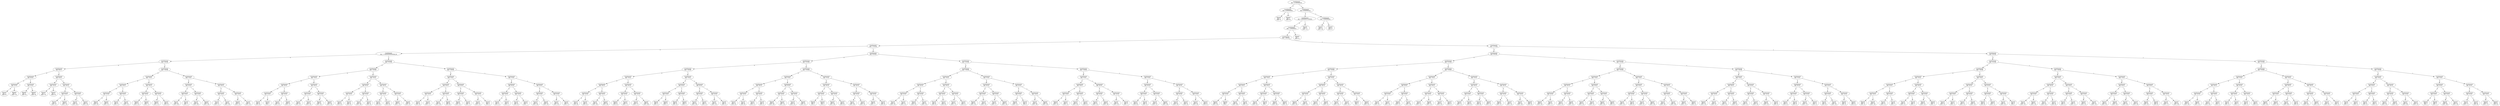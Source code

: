 // Huffman Tree
digraph {
	2904079165744 [label="CoreElement
Key: 12.0000000255"]
	2904079165456 [label="CoreElement
Key: 4.0000000001"]
	2904079165744 -> 2904079165456 [label=0]
	2904078985136 [label="Element
Key: 2
Data: 51"]
	2904079165456 -> 2904078985136 [label=0]
	2904078985088 [label="Element
Key: 2
Data: 50"]
	2904079165456 -> 2904078985088 [label=1]
	2904079165648 [label="CoreElement
Key: 8.0000000253"]
	2904079165744 -> 2904079165648 [label=1]
	2904079165360 [label="CoreElement
Key: 3.0000000251000003"]
	2904079165648 -> 2904079165360 [label=0]
	2904079165264 [label="CoreElement
Key: 1.000000025"]
	2904079165360 -> 2904079165264 [label=0]
	2904079165168 [label="CoreElement
Key: 2.49e-08"]
	2904079165264 -> 2904079165168 [label=0]
	2904079164976 [label="CoreElement
Key: 1.21e-08"]
	2904079165168 -> 2904079164976 [label=0]
	2904079164592 [label="CoreElement
Key: 5.7000000000000006e-09"]
	2904079164976 -> 2904079164592 [label=0]
	2904079163824 [label="CoreElement
Key: 2.5e-09"]
	2904079164592 -> 2904079163824 [label=0]
	2904079162288 [label="CoreElement
Key: 9e-10"]
	2904079163824 -> 2904079162288 [label=0]
	2904079159024 [label="CoreElement
Key: 3e-10"]
	2904079162288 -> 2904079159024 [label=0]
	2904079103856 [label="CoreElement
Key: 1e-10"]
	2904079159024 -> 2904079103856 [label=0]
	2904078985616 [label="Element
Key: 0
Data: 61"]
	2904079103856 -> 2904078985616 [label=0]
	2904078988592 [label="Element
Key: 0
Data: 123"]
	2904079103856 -> 2904078988592 [label=1]
	2904079103472 [label="CoreElement
Key: 1e-10"]
	2904079159024 -> 2904079103472 [label=1]
	2904078984080 [label="Element
Key: 0
Data: 29"]
	2904079103472 -> 2904078984080 [label=0]
	2904078985520 [label="Element
Key: 0
Data: 59"]
	2904079103472 -> 2904078985520 [label=1]
	2904079159312 [label="CoreElement
Key: 5e-10"]
	2904079162288 -> 2904079159312 [label=1]
	2904079103760 [label="CoreElement
Key: 1e-10"]
	2904079159312 -> 2904079103760 [label=0]
	2904078988544 [label="Element
Key: 0
Data: 122"]
	2904079103760 -> 2904078988544 [label=0]
	2904078984128 [label="Element
Key: 0
Data: 30"]
	2904079103760 -> 2904078984128 [label=1]
	2904079159216 [label="CoreElement
Key: 3e-10"]
	2904079159312 -> 2904079159216 [label=1]
	2904079093680 [label="CoreElement
Key: 1e-10"]
	2904079159216 -> 2904079093680 [label=0]
	2904079092912 [label="Element
Key: 0
Data: 247"]
	2904079093680 -> 2904079092912 [label=0]
	2904078988832 [label="Element
Key: 0
Data: 128"]
	2904079093680 -> 2904078988832 [label=1]
	2904079093824 [label="CoreElement
Key: 1e-10"]
	2904079159216 -> 2904079093824 [label=1]
	2904079092768 [label="Element
Key: 0
Data: 244"]
	2904079093824 -> 2904079092768 [label=0]
	2904078988928 [label="Element
Key: 0
Data: 130"]
	2904079093824 -> 2904078988928 [label=1]
	2904079163728 [label="CoreElement
Key: 1.5e-09"]
	2904079163824 -> 2904079163728 [label=1]
	2904079161904 [label="CoreElement
Key: 7e-10"]
	2904079163728 -> 2904079161904 [label=0]
	2904079158160 [label="CoreElement
Key: 3e-10"]
	2904079161904 -> 2904079158160 [label=0]
	2904079096944 [label="CoreElement
Key: 1e-10"]
	2904079158160 -> 2904079096944 [label=0]
	2904079090896 [label="Element
Key: 0
Data: 205"]
	2904079096944 -> 2904079090896 [label=0]
	2904078989936 [label="Element
Key: 0
Data: 151"]
	2904079096944 -> 2904078989936 [label=1]
	2904079097136 [label="CoreElement
Key: 1e-10"]
	2904079158160 -> 2904079097136 [label=1]
	2904078986336 [label="Element
Key: 0
Data: 76"]
	2904079097136 -> 2904078986336 [label=0]
	2904078990032 [label="Element
Key: 0
Data: 153"]
	2904079097136 -> 2904078990032 [label=1]
	2904079155664 [label="CoreElement
Key: 3e-10"]
	2904079161904 -> 2904079155664 [label=1]
	2904079096464 [label="CoreElement
Key: 1e-10"]
	2904079155664 -> 2904079096464 [label=0]
	2904079091136 [label="Element
Key: 0
Data: 210"]
	2904079096464 -> 2904079091136 [label=0]
	2904078986240 [label="Element
Key: 0
Data: 74"]
	2904079096464 -> 2904078986240 [label=1]
	2904079096176 [label="CoreElement
Key: 1e-10"]
	2904079155664 -> 2904079096176 [label=1]
	2904079091280 [label="Element
Key: 0
Data: 213"]
	2904079096176 -> 2904079091280 [label=0]
	2904078984416 [label="Element
Key: 0
Data: 36"]
	2904079096176 -> 2904078984416 [label=1]
	2904079160176 [label="CoreElement
Key: 7e-10"]
	2904079163728 -> 2904079160176 [label=1]
	2904079155856 [label="CoreElement
Key: 3e-10"]
	2904079160176 -> 2904079155856 [label=0]
	2904079096848 [label="CoreElement
Key: 1e-10"]
	2904079155856 -> 2904079096848 [label=0]
	2904079090944 [label="Element
Key: 0
Data: 206"]
	2904079096848 -> 2904079090944 [label=0]
	2904078986288 [label="Element
Key: 0
Data: 75"]
	2904079096848 -> 2904078986288 [label=1]
	2904079096560 [label="CoreElement
Key: 1e-10"]
	2904079155856 -> 2904079096560 [label=1]
	2904079091088 [label="Element
Key: 0
Data: 209"]
	2904079096560 -> 2904079091088 [label=0]
	2904078989840 [label="Element
Key: 0
Data: 149"]
	2904079096560 -> 2904078989840 [label=1]
	2904079155280 [label="CoreElement
Key: 3e-10"]
	2904079160176 -> 2904079155280 [label=1]
	2904079102224 [label="CoreElement
Key: 1e-10"]
	2904079155280 -> 2904079102224 [label=0]
	2904079091184 [label="Element
Key: 0
Data: 211"]
	2904079102224 -> 2904079091184 [label=0]
	2904078987776 [label="Element
Key: 0
Data: 106"]
	2904079102224 -> 2904078987776 [label=1]
	2904079095216 [label="CoreElement
Key: 1e-10"]
	2904079155280 -> 2904079095216 [label=1]
	2904079091760 [label="Element
Key: 0
Data: 223"]
	2904079095216 -> 2904079091760 [label=0]
	2904078989504 [label="Element
Key: 0
Data: 142"]
	2904079095216 -> 2904078989504 [label=1]
	2904079164496 [label="CoreElement
Key: 3.1e-09"]
	2904079164592 -> 2904079164496 [label=1]
	2904079163536 [label="CoreElement
Key: 1.5e-09"]
	2904079164496 -> 2904079163536 [label=0]
	2904079160944 [label="CoreElement
Key: 7e-10"]
	2904079163536 -> 2904079160944 [label=0]
	2904079158064 [label="CoreElement
Key: 3e-10"]
	2904079160944 -> 2904079158064 [label=0]
	2904079101072 [label="CoreElement
Key: 1e-10"]
	2904079158064 -> 2904079101072 [label=0]
	2904078987200 [label="Element
Key: 0
Data: 94"]
	2904079101072 -> 2904078987200 [label=0]
	2904072772864 [label="Element
Key: 0
Data: 2"]
	2904079101072 -> 2904072772864 [label=1]
	2904079097712 [label="CoreElement
Key: 1e-10"]
	2904079158064 -> 2904079097712 [label=1]
	2904079090512 [label="Element
Key: 0
Data: 197"]
	2904079097712 -> 2904079090512 [label=0]
	2904078990224 [label="Element
Key: 0
Data: 157"]
	2904079097712 -> 2904078990224 [label=1]
	2904079157008 [label="CoreElement
Key: 3e-10"]
	2904079160944 -> 2904079157008 [label=1]
	2904079098672 [label="CoreElement
Key: 1e-10"]
	2904079157008 -> 2904079098672 [label=0]
	2904079090032 [label="Element
Key: 0
Data: 187"]
	2904079098672 -> 2904079090032 [label=0]
	2904078990464 [label="Element
Key: 0
Data: 162"]
	2904079098672 -> 2904078990464 [label=1]
	2904079099248 [label="CoreElement
Key: 1e-10"]
	2904079157008 -> 2904079099248 [label=1]
	2904079089744 [label="Element
Key: 0
Data: 181"]
	2904079099248 -> 2904079089744 [label=0]
	2904078990608 [label="Element
Key: 0
Data: 165"]
	2904079099248 -> 2904078990608 [label=1]
	2904079161520 [label="CoreElement
Key: 7e-10"]
	2904079163536 -> 2904079161520 [label=1]
	2904079156720 [label="CoreElement
Key: 3e-10"]
	2904079161520 -> 2904079156720 [label=0]
	2904079100976 [label="CoreElement
Key: 1e-10"]
	2904079156720 -> 2904079100976 [label=0]
	2904078984896 [label="Element
Key: 0
Data: 46"]
	2904079100976 -> 2904078984896 [label=0]
	2904078987152 [label="Element
Key: 0
Data: 93"]
	2904079100976 -> 2904078987152 [label=1]
	2904079098768 [label="CoreElement
Key: 1e-10"]
	2904079156720 -> 2904079098768 [label=1]
	2904079089984 [label="Element
Key: 0
Data: 186"]
	2904079098768 -> 2904079089984 [label=0]
	2904078984608 [label="Element
Key: 0
Data: 40"]
	2904079098768 -> 2904078984608 [label=1]
	2904079156816 [label="CoreElement
Key: 3e-10"]
	2904079161520 -> 2904079156816 [label=1]
	2904079100688 [label="CoreElement
Key: 1e-10"]
	2904079156816 -> 2904079100688 [label=0]
	2904078986960 [label="Element
Key: 0
Data: 89"]
	2904079100688 -> 2904078986960 [label=0]
	2904078987008 [label="Element
Key: 0
Data: 90"]
	2904079100688 -> 2904078987008 [label=1]
	2904079099728 [label="CoreElement
Key: 1e-10"]
	2904079156816 -> 2904079099728 [label=1]
	2904078991136 [label="Element
Key: 0
Data: 176"]
	2904079099728 -> 2904078991136 [label=0]
	2904078990704 [label="Element
Key: 0
Data: 167"]
	2904079099728 -> 2904078990704 [label=1]
	2904079162960 [label="CoreElement
Key: 1.5e-09"]
	2904079164496 -> 2904079162960 [label=1]
	2904079162000 [label="CoreElement
Key: 7e-10"]
	2904079162960 -> 2904079162000 [label=0]
	2904079159120 [label="CoreElement
Key: 3e-10"]
	2904079162000 -> 2904079159120 [label=0]
	2904079103280 [label="CoreElement
Key: 1e-10"]
	2904079159120 -> 2904079103280 [label=0]
	2904078985472 [label="Element
Key: 0
Data: 58"]
	2904079103280 -> 2904078985472 [label=0]
	2904078988304 [label="Element
Key: 0
Data: 117"]
	2904079103280 -> 2904078988304 [label=1]
	2904079094064 [label="CoreElement
Key: 1e-10"]
	2904079159120 -> 2904079094064 [label=1]
	2904079092528 [label="Element
Key: 0
Data: 239"]
	2904079094064 -> 2904079092528 [label=0]
	2904078985856 [label="Element
Key: 0
Data: 66"]
	2904079094064 -> 2904078985856 [label=1]
	2904079158736 [label="CoreElement
Key: 3e-10"]
	2904079162000 -> 2904079158736 [label=1]
	2904079095024 [label="CoreElement
Key: 1e-10"]
	2904079158736 -> 2904079095024 [label=0]
	2904079091856 [label="Element
Key: 0
Data: 225"]
	2904079095024 -> 2904079091856 [label=0]
	2904078986048 [label="Element
Key: 0
Data: 70"]
	2904079095024 -> 2904078986048 [label=1]
	2904079095312 [label="CoreElement
Key: 1e-10"]
	2904079158736 -> 2904079095312 [label=1]
	2904079091712 [label="Element
Key: 0
Data: 222"]
	2904079095312 -> 2904079091712 [label=0]
	2904078982976 [label="Element
Key: 0
Data: 8"]
	2904079095312 -> 2904078982976 [label=1]
	2904079160848 [label="CoreElement
Key: 7e-10"]
	2904079162960 -> 2904079160848 [label=1]
	2904079155952 [label="CoreElement
Key: 3e-10"]
	2904079160848 -> 2904079155952 [label=0]
	2904079096752 [label="CoreElement
Key: 1e-10"]
	2904079155952 -> 2904079096752 [label=0]
	2904078983456 [label="Element
Key: 0
Data: 18"]
	2904079096752 -> 2904078983456 [label=0]
	2904078984464 [label="Element
Key: 0
Data: 37"]
	2904079096752 -> 2904078984464 [label=1]
	2904079097328 [label="CoreElement
Key: 1e-10"]
	2904079155952 -> 2904079097328 [label=1]
	2904078984512 [label="Element
Key: 0
Data: 38"]
	2904079097328 -> 2904078984512 [label=0]
	2904078986384 [label="Element
Key: 0
Data: 77"]
	2904079097328 -> 2904078986384 [label=1]
	2904079156336 [label="CoreElement
Key: 3e-10"]
	2904079160848 -> 2904079156336 [label=1]
	2904079098960 [label="CoreElement
Key: 1e-10"]
	2904079156336 -> 2904079098960 [label=0]
	2904079089888 [label="Element
Key: 0
Data: 184"]
	2904079098960 -> 2904079089888 [label=0]
	2904078990512 [label="Element
Key: 0
Data: 163"]
	2904079098960 -> 2904078990512 [label=1]
	2904079098192 [label="CoreElement
Key: 1e-10"]
	2904079156336 -> 2904079098192 [label=1]
	2904079090272 [label="Element
Key: 0
Data: 192"]
	2904079098192 -> 2904079090272 [label=0]
	2904078986480 [label="Element
Key: 0
Data: 79"]
	2904079098192 -> 2904078986480 [label=1]
	2904079164880 [label="CoreElement
Key: 6.3e-09"]
	2904079164976 -> 2904079164880 [label=1]
	2904079164400 [label="CoreElement
Key: 3.1e-09"]
	2904079164880 -> 2904079164400 [label=0]
	2904079163344 [label="CoreElement
Key: 1.5e-09"]
	2904079164400 -> 2904079163344 [label=0]
	2904079161232 [label="CoreElement
Key: 7e-10"]
	2904079163344 -> 2904079161232 [label=0]
	2904079157776 [label="CoreElement
Key: 3e-10"]
	2904079161232 -> 2904079157776 [label=0]
	2904079100592 [label="CoreElement
Key: 1e-10"]
	2904079157776 -> 2904079100592 [label=0]
	2904078986912 [label="Element
Key: 0
Data: 88"]
	2904079100592 -> 2904078986912 [label=0]
	2904078984800 [label="Element
Key: 0
Data: 44"]
	2904079100592 -> 2904078984800 [label=1]
	2904079098384 [label="CoreElement
Key: 1e-10"]
	2904079157776 -> 2904079098384 [label=1]
	2904079090176 [label="Element
Key: 0
Data: 190"]
	2904079098384 -> 2904079090176 [label=0]
	2904078990368 [label="Element
Key: 0
Data: 160"]
	2904079098384 -> 2904078990368 [label=1]
	2904079157392 [label="CoreElement
Key: 3e-10"]
	2904079161232 -> 2904079157392 [label=1]
	2904079100208 [label="CoreElement
Key: 1e-10"]
	2904079157392 -> 2904079100208 [label=0]
	2904078986768 [label="Element
Key: 0
Data: 85"]
	2904079100208 -> 2904078986768 [label=0]
	2904078990896 [label="Element
Key: 0
Data: 171"]
	2904079100208 -> 2904078990896 [label=1]
	2904079099824 [label="CoreElement
Key: 1e-10"]
	2904079157392 -> 2904079099824 [label=1]
	2904078991088 [label="Element
Key: 0
Data: 175"]
	2904079099824 -> 2904078991088 [label=0]
	2904078990752 [label="Element
Key: 0
Data: 168"]
	2904079099824 -> 2904078990752 [label=1]
	2904079160080 [label="CoreElement
Key: 7e-10"]
	2904079163344 -> 2904079160080 [label=1]
	2904079158832 [label="CoreElement
Key: 3e-10"]
	2904079160080 -> 2904079158832 [label=0]
	2904079102704 [label="CoreElement
Key: 1e-10"]
	2904079158832 -> 2904079102704 [label=0]
	2904078983216 [label="Element
Key: 0
Data: 13"]
	2904079102704 -> 2904078983216 [label=0]
	2904078983984 [label="Element
Key: 0
Data: 27"]
	2904079102704 -> 2904078983984 [label=1]
	2904079103088 [label="CoreElement
Key: 1e-10"]
	2904079158832 -> 2904079103088 [label=1]
	2904078984032 [label="Element
Key: 0
Data: 28"]
	2904079103088 -> 2904078984032 [label=0]
	2904078985424 [label="Element
Key: 0
Data: 57"]
	2904079103088 -> 2904078985424 [label=1]
	2904079105104 [label="CoreElement
Key: 3e-10"]
	2904079160080 -> 2904079105104 [label=1]
	2904079094208 [label="CoreElement
Key: 1e-10"]
	2904079105104 -> 2904079094208 [label=0]
	2904079092384 [label="Element
Key: 0
Data: 236"]
	2904079094208 -> 2904079092384 [label=0]
	2904078983360 [label="Element
Key: 0
Data: 16"]
	2904079094208 -> 2904078983360 [label=1]
	2904079093872 [label="CoreElement
Key: 1e-10"]
	2904079105104 -> 2904079093872 [label=1]
	2904079092720 [label="Element
Key: 0
Data: 243"]
	2904079093872 -> 2904079092720 [label=0]
	2904078984224 [label="Element
Key: 0
Data: 32"]
	2904079093872 -> 2904078984224 [label=1]
	2904079163248 [label="CoreElement
Key: 1.5e-09"]
	2904079164400 -> 2904079163248 [label=1]
	2904079161808 [label="CoreElement
Key: 7e-10"]
	2904079163248 -> 2904079161808 [label=0]
	2904079157968 [label="CoreElement
Key: 3e-10"]
	2904079161808 -> 2904079157968 [label=0]
	2904079101648 [label="CoreElement
Key: 1e-10"]
	2904079157968 -> 2904079101648 [label=0]
	2904078985040 [label="Element
Key: 0
Data: 49"]
	2904079101648 -> 2904078985040 [label=0]
	2904078987440 [label="Element
Key: 0
Data: 99"]
	2904079101648 -> 2904078987440 [label=1]
	2904079101264 [label="CoreElement
Key: 1e-10"]
	2904079157968 -> 2904079101264 [label=1]
	2904078983696 [label="Element
Key: 0
Data: 23"]
	2904079101264 -> 2904078983696 [label=0]
	2904078984944 [label="Element
Key: 0
Data: 47"]
	2904079101264 -> 2904078984944 [label=1]
	2904079158352 [label="CoreElement
Key: 3e-10"]
	2904079161808 -> 2904079158352 [label=1]
	2904079096656 [label="CoreElement
Key: 1e-10"]
	2904079158352 -> 2904079096656 [label=0]
	2904079091040 [label="Element
Key: 0
Data: 208"]
	2904079096656 -> 2904079091040 [label=0]
	2904078989888 [label="Element
Key: 0
Data: 150"]
	2904079096656 -> 2904078989888 [label=1]
	2904079101744 [label="CoreElement
Key: 1e-10"]
	2904079158352 -> 2904079101744 [label=1]
	2904079090704 [label="Element
Key: 0
Data: 201"]
	2904079101744 -> 2904079090704 [label=0]
	2904078987536 [label="Element
Key: 0
Data: 101"]
	2904079101744 -> 2904078987536 [label=1]
	2904079161040 [label="CoreElement
Key: 7e-10"]
	2904079163248 -> 2904079161040 [label=1]
	2904079156624 [label="CoreElement
Key: 3e-10"]
	2904079161040 -> 2904079156624 [label=0]
	2904079097904 [label="CoreElement
Key: 1e-10"]
	2904079156624 -> 2904079097904 [label=0]
	2904078981872 [label="Element
Key: 0
Data: 4"]
	2904079097904 -> 2904078981872 [label=0]
	2904078983024 [label="Element
Key: 0
Data: 9"]
	2904079097904 -> 2904078983024 [label=1]
	2904079098480 [label="CoreElement
Key: 1e-10"]
	2904079156624 -> 2904079098480 [label=1]
	2904079090128 [label="Element
Key: 0
Data: 189"]
	2904079098480 -> 2904079090128 [label=0]
	2904078986528 [label="Element
Key: 0
Data: 80"]
	2904079098480 -> 2904078986528 [label=1]
	2904079156912 [label="CoreElement
Key: 3e-10"]
	2904079161040 -> 2904079156912 [label=1]
	2904079098576 [label="CoreElement
Key: 1e-10"]
	2904079156912 -> 2904079098576 [label=0]
	2904079090080 [label="Element
Key: 0
Data: 188"]
	2904079098576 -> 2904079090080 [label=0]
	2904078990416 [label="Element
Key: 0
Data: 161"]
	2904079098576 -> 2904078990416 [label=1]
	2904079099632 [label="CoreElement
Key: 1e-10"]
	2904079156912 -> 2904079099632 [label=1]
	2904078991184 [label="Element
Key: 0
Data: 177"]
	2904079099632 -> 2904078991184 [label=0]
	2904078986672 [label="Element
Key: 0
Data: 83"]
	2904079099632 -> 2904078986672 [label=1]
	2904079164304 [label="CoreElement
Key: 3.1e-09"]
	2904079164880 -> 2904079164304 [label=1]
	2904079163632 [label="CoreElement
Key: 1.5e-09"]
	2904079164304 -> 2904079163632 [label=0]
	2904079161712 [label="CoreElement
Key: 7e-10"]
	2904079163632 -> 2904079161712 [label=0]
	2904079156048 [label="CoreElement
Key: 3e-10"]
	2904079161712 -> 2904079156048 [label=0]
	2904079097040 [label="CoreElement
Key: 1e-10"]
	2904079156048 -> 2904079097040 [label=0]
	2904079090848 [label="Element
Key: 0
Data: 204"]
	2904079097040 -> 2904079090848 [label=0]
	2904078989984 [label="Element
Key: 0
Data: 152"]
	2904079097040 -> 2904078989984 [label=1]
	2904079097232 [label="CoreElement
Key: 1e-10"]
	2904079156048 -> 2904079097232 [label=1]
	2904079090752 [label="Element
Key: 0
Data: 202"]
	2904079097232 -> 2904079090752 [label=0]
	2904078990080 [label="Element
Key: 0
Data: 154"]
	2904079097232 -> 2904078990080 [label=1]
	2904079156240 [label="CoreElement
Key: 3e-10"]
	2904079161712 -> 2904079156240 [label=1]
	2904079101360 [label="CoreElement
Key: 1e-10"]
	2904079156240 -> 2904079101360 [label=0]
	2904078987248 [label="Element
Key: 0
Data: 95"]
	2904079101360 -> 2904078987248 [label=0]
	2904078987296 [label="Element
Key: 0
Data: 96"]
	2904079101360 -> 2904078987296 [label=1]
	2904079100112 [label="CoreElement
Key: 1e-10"]
	2904079156240 -> 2904079100112 [label=1]
	2904078990848 [label="Element
Key: 0
Data: 170"]
	2904079100112 -> 2904078990848 [label=0]
	2904078984704 [label="Element
Key: 0
Data: 42"]
	2904079100112 -> 2904078984704 [label=1]
	2904079162096 [label="CoreElement
Key: 7e-10"]
	2904079163632 -> 2904079162096 [label=1]
	2904079158544 [label="CoreElement
Key: 3e-10"]
	2904079162096 -> 2904079158544 [label=0]
	2904079102128 [label="CoreElement
Key: 1e-10"]
	2904079158544 -> 2904079102128 [label=0]
	2904078987680 [label="Element
Key: 0
Data: 104"]
	2904079102128 -> 2904078987680 [label=0]
	2904078987728 [label="Element
Key: 0
Data: 105"]
	2904079102128 -> 2904078987728 [label=1]
	2904079095792 [label="CoreElement
Key: 1e-10"]
	2904079158544 -> 2904079095792 [label=1]
	2904079091472 [label="Element
Key: 0
Data: 217"]
	2904079095792 -> 2904079091472 [label=0]
	2904078989600 [label="Element
Key: 0
Data: 144"]
	2904079095792 -> 2904078989600 [label=1]
	2904079105776 [label="CoreElement
Key: 3e-10"]
	2904079162096 -> 2904079105776 [label=1]
	2904079102608 [label="CoreElement
Key: 1e-10"]
	2904079105776 -> 2904079102608 [label=0]
	2904078987968 [label="Element
Key: 0
Data: 110"]
	2904079102608 -> 2904078987968 [label=0]
	2904078982928 [label="Element
Key: 0
Data: 6"]
	2904079102608 -> 2904078982928 [label=1]
	2904079097520 [label="CoreElement
Key: 1e-10"]
	2904079105776 -> 2904079097520 [label=1]
	2904079090608 [label="Element
Key: 0
Data: 199"]
	2904079097520 -> 2904079090608 [label=0]
	2904078990176 [label="Element
Key: 0
Data: 156"]
	2904079097520 -> 2904078990176 [label=1]
	2904079163440 [label="CoreElement
Key: 1.5e-09"]
	2904079164304 -> 2904079163440 [label=1]
	2904079161616 [label="CoreElement
Key: 7e-10"]
	2904079163440 -> 2904079161616 [label=0]
	2904079104912 [label="CoreElement
Key: 3e-10"]
	2904079161616 -> 2904079104912 [label=0]
	2904079103376 [label="CoreElement
Key: 1e-10"]
	2904079104912 -> 2904079103376 [label=0]
	2904078988352 [label="Element
Key: 0
Data: 118"]
	2904079103376 -> 2904078988352 [label=0]
	2904078983264 [label="Element
Key: 0
Data: 14"]
	2904079103376 -> 2904078983264 [label=1]
	2904079093920 [label="CoreElement
Key: 1e-10"]
	2904079104912 -> 2904079093920 [label=1]
	2904079092672 [label="Element
Key: 0
Data: 242"]
	2904079093920 -> 2904079092672 [label=0]
	2904078985808 [label="Element
Key: 0
Data: 65"]
	2904079093920 -> 2904078985808 [label=1]
	2904079155472 [label="CoreElement
Key: 3e-10"]
	2904079161616 -> 2904079155472 [label=1]
	2904079096080 [label="CoreElement
Key: 1e-10"]
	2904079155472 -> 2904079096080 [label=0]
	2904079091328 [label="Element
Key: 0
Data: 214"]
	2904079096080 -> 2904079091328 [label=0]
	2904078989696 [label="Element
Key: 0
Data: 146"]
	2904079096080 -> 2904078989696 [label=1]
	2904079095888 [label="CoreElement
Key: 1e-10"]
	2904079155472 -> 2904079095888 [label=1]
	2904079091424 [label="Element
Key: 0
Data: 216"]
	2904079095888 -> 2904079091424 [label=0]
	2904078986144 [label="Element
Key: 0
Data: 72"]
	2904079095888 -> 2904078986144 [label=1]
	2904079160656 [label="CoreElement
Key: 7e-10"]
	2904079163440 -> 2904079160656 [label=1]
	2904079158256 [label="CoreElement
Key: 3e-10"]
	2904079160656 -> 2904079158256 [label=0]
	2904079101552 [label="CoreElement
Key: 1e-10"]
	2904079158256 -> 2904079101552 [label=0]
	2904078987392 [label="Element
Key: 0
Data: 98"]
	2904079101552 -> 2904078987392 [label=0]
	2904078983744 [label="Element
Key: 0
Data: 24"]
	2904079101552 -> 2904078983744 [label=1]
	2904079096368 [label="CoreElement
Key: 1e-10"]
	2904079158256 -> 2904079096368 [label=1]
	2904078989744 [label="Element
Key: 0
Data: 147"]
	2904079096368 -> 2904078989744 [label=0]
	2904078989792 [label="Element
Key: 0
Data: 148"]
	2904079096368 -> 2904078989792 [label=1]
	2904079156528 [label="CoreElement
Key: 3e-10"]
	2904079160656 -> 2904079156528 [label=1]
	2904079098096 [label="CoreElement
Key: 1e-10"]
	2904079156528 -> 2904079098096 [label=0]
	2904079090320 [label="Element
Key: 0
Data: 193"]
	2904079098096 -> 2904079090320 [label=0]
	2904078984560 [label="Element
Key: 0
Data: 39"]
	2904079098096 -> 2904078984560 [label=1]
	2904079098864 [label="CoreElement
Key: 1e-10"]
	2904079156528 -> 2904079098864 [label=1]
	2904079089936 [label="Element
Key: 0
Data: 185"]
	2904079098864 -> 2904079089936 [label=0]
	2904078986576 [label="Element
Key: 0
Data: 81"]
	2904079098864 -> 2904078986576 [label=1]
	2904079165072 [label="CoreElement
Key: 1.27e-08"]
	2904079165168 -> 2904079165072 [label=1]
	2904079164688 [label="CoreElement
Key: 6.3e-09"]
	2904079165072 -> 2904079164688 [label=0]
	2904079163920 [label="CoreElement
Key: 3.1e-09"]
	2904079164688 -> 2904079163920 [label=0]
	2904079162672 [label="CoreElement
Key: 1.5e-09"]
	2904079163920 -> 2904079162672 [label=0]
	2904079159696 [label="CoreElement
Key: 7e-10"]
	2904079162672 -> 2904079159696 [label=0]
	2904079104336 [label="CoreElement
Key: 3e-10"]
	2904079159696 -> 2904079104336 [label=0]
	2904079093344 [label="CoreElement
Key: 1e-10"]
	2904079104336 -> 2904079093344 [label=0]
	2904079093248 [label="Element
Key: 0
Data: 254"]
	2904079093344 -> 2904079093248 [label=0]
	2904072772816 [label="Element
Key: 0
Data: 1"]
	2904079093344 -> 2904072772816 [label=1]
	2904079097616 [label="CoreElement
Key: 1e-10"]
	2904079104336 -> 2904079097616 [label=1]
	2904079090560 [label="Element
Key: 0
Data: 198"]
	2904079097616 -> 2904079090560 [label=0]
	2904078986432 [label="Element
Key: 0
Data: 78"]
	2904079097616 -> 2904078986432 [label=1]
	2904079104240 [label="CoreElement
Key: 3e-10"]
	2904079159696 -> 2904079104240 [label=1]
	2904079093440 [label="CoreElement
Key: 1e-10"]
	2904079104240 -> 2904079093440 [label=0]
	2904079093152 [label="Element
Key: 0
Data: 252"]
	2904079093440 -> 2904079093152 [label=0]
	2904078982880 [label="Element
Key: 0
Data: 7"]
	2904079093440 -> 2904078982880 [label=1]
	2904079098000 [label="CoreElement
Key: 1e-10"]
	2904079104240 -> 2904079098000 [label=1]
	2904079090368 [label="Element
Key: 0
Data: 194"]
	2904079098000 -> 2904079090368 [label=0]
	2904078983504 [label="Element
Key: 0
Data: 19"]
	2904079098000 -> 2904078983504 [label=1]
	2904079159600 [label="CoreElement
Key: 7e-10"]
	2904079162672 -> 2904079159600 [label=1]
	2904079104432 [label="CoreElement
Key: 3e-10"]
	2904079159600 -> 2904079104432 [label=0]
	2904079094928 [label="CoreElement
Key: 1e-10"]
	2904079104432 -> 2904079094928 [label=0]
	2904079091904 [label="Element
Key: 0
Data: 226"]
	2904079094928 -> 2904079091904 [label=0]
	2904078989408 [label="Element
Key: 0
Data: 140"]
	2904079094928 -> 2904078989408 [label=1]
	2904079093968 [label="CoreElement
Key: 1e-10"]
	2904079104432 -> 2904079093968 [label=1]
	2904079092624 [label="Element
Key: 0
Data: 241"]
	2904079093968 -> 2904079092624 [label=0]
	2904078988976 [label="Element
Key: 0
Data: 131"]
	2904079093968 -> 2904078988976 [label=1]
	2904079104720 [label="CoreElement
Key: 3e-10"]
	2904079159600 -> 2904079104720 [label=1]
	2904079103568 [label="CoreElement
Key: 1e-10"]
	2904079104720 -> 2904079103568 [label=0]
	2904078988400 [label="Element
Key: 0
Data: 119"]
	2904079103568 -> 2904078988400 [label=0]
	2904078988448 [label="Element
Key: 0
Data: 120"]
	2904079103568 -> 2904078988448 [label=1]
	2904072770752 [label="CoreElement
Key: 1e-10"]
	2904079104720 -> 2904072770752 [label=1]
	2904072769552 [label="Element
Key: 0
Data: 0"]
	2904072770752 -> 2904072769552 [label=0]
	2904079093296 [label="Element
Key: 0
Data: 255"]
	2904072770752 -> 2904079093296 [label=1]
	2904079162768 [label="CoreElement
Key: 1.5e-09"]
	2904079163920 -> 2904079162768 [label=1]
	2904079159888 [label="CoreElement
Key: 7e-10"]
	2904079162768 -> 2904079159888 [label=0]
	2904079105200 [label="CoreElement
Key: 3e-10"]
	2904079159888 -> 2904079105200 [label=0]
	2904079103184 [label="CoreElement
Key: 1e-10"]
	2904079105200 -> 2904079103184 [label=0]
	2904079092144 [label="Element
Key: 0
Data: 231"]
	2904079103184 -> 2904079092144 [label=0]
	2904078988256 [label="Element
Key: 0
Data: 116"]
	2904079103184 -> 2904078988256 [label=1]
	2904079094832 [label="CoreElement
Key: 1e-10"]
	2904079105200 -> 2904079094832 [label=1]
	2904079091952 [label="Element
Key: 0
Data: 227"]
	2904079094832 -> 2904079091952 [label=0]
	2904078989360 [label="Element
Key: 0
Data: 139"]
	2904079094832 -> 2904078989360 [label=1]
	2904079105296 [label="CoreElement
Key: 3e-10"]
	2904079159888 -> 2904079105296 [label=1]
	2904079102992 [label="CoreElement
Key: 1e-10"]
	2904079105296 -> 2904079102992 [label=0]
	2904078988112 [label="Element
Key: 0
Data: 113"]
	2904079102992 -> 2904078988112 [label=0]
	2904078988160 [label="Element
Key: 0
Data: 114"]
	2904079102992 -> 2904078988160 [label=1]
	2904079094304 [label="CoreElement
Key: 1e-10"]
	2904079105296 -> 2904079094304 [label=1]
	2904079092288 [label="Element
Key: 0
Data: 234"]
	2904079094304 -> 2904079092288 [label=0]
	2904078985904 [label="Element
Key: 0
Data: 67"]
	2904079094304 -> 2904078985904 [label=1]
	2904079159984 [label="CoreElement
Key: 7e-10"]
	2904079162768 -> 2904079159984 [label=1]
	2904079158928 [label="CoreElement
Key: 3e-10"]
	2904079159984 -> 2904079158928 [label=0]
	2904079102896 [label="CoreElement
Key: 1e-10"]
	2904079158928 -> 2904079102896 [label=0]
	2904078988064 [label="Element
Key: 0
Data: 112"]
	2904079102896 -> 2904078988064 [label=0]
	2904078985376 [label="Element
Key: 0
Data: 56"]
	2904079102896 -> 2904078985376 [label=1]
	2904079094448 [label="CoreElement
Key: 1e-10"]
	2904079158928 -> 2904079094448 [label=1]
	2904078985952 [label="Element
Key: 0
Data: 68"]
	2904079094448 -> 2904078985952 [label=0]
	2904078989264 [label="Element
Key: 0
Data: 137"]
	2904079094448 -> 2904078989264 [label=1]
	2904079105008 [label="CoreElement
Key: 3e-10"]
	2904079159984 -> 2904079105008 [label=1]
	2904079094160 [label="CoreElement
Key: 1e-10"]
	2904079105008 -> 2904079094160 [label=0]
	2904079092432 [label="Element
Key: 0
Data: 237"]
	2904079094160 -> 2904079092432 [label=0]
	2904078989120 [label="Element
Key: 0
Data: 134"]
	2904079094160 -> 2904078989120 [label=1]
	2904079093728 [label="CoreElement
Key: 1e-10"]
	2904079105008 -> 2904079093728 [label=1]
	2904079092864 [label="Element
Key: 0
Data: 246"]
	2904079093728 -> 2904079092864 [label=0]
	2904078985760 [label="Element
Key: 0
Data: 64"]
	2904079093728 -> 2904078985760 [label=1]
	2904079164208 [label="CoreElement
Key: 3.1e-09"]
	2904079164688 -> 2904079164208 [label=1]
	2904079162864 [label="CoreElement
Key: 1.5e-09"]
	2904079164208 -> 2904079162864 [label=0]
	2904079160272 [label="CoreElement
Key: 7e-10"]
	2904079162864 -> 2904079160272 [label=0]
	2904079158640 [label="CoreElement
Key: 3e-10"]
	2904079160272 -> 2904079158640 [label=0]
	2904079093632 [label="CoreElement
Key: 1e-10"]
	2904079158640 -> 2904079093632 [label=0]
	2904079092960 [label="Element
Key: 0
Data: 248"]
	2904079093632 -> 2904079092960 [label=0]
	2904078988784 [label="Element
Key: 0
Data: 127"]
	2904079093632 -> 2904078988784 [label=1]
	2904079094352 [label="CoreElement
Key: 1e-10"]
	2904079158640 -> 2904079094352 [label=1]
	2904079092240 [label="Element
Key: 0
Data: 233"]
	2904079094352 -> 2904079092240 [label=0]
	2904078989168 [label="Element
Key: 0
Data: 135"]
	2904079094352 -> 2904078989168 [label=1]
	2904079105680 [label="CoreElement
Key: 3e-10"]
	2904079160272 -> 2904079105680 [label=1]
	2904079095120 [label="CoreElement
Key: 1e-10"]
	2904079105680 -> 2904079095120 [label=0]
	2904079091808 [label="Element
Key: 0
Data: 224"]
	2904079095120 -> 2904079091808 [label=0]
	2904078989456 [label="Element
Key: 0
Data: 141"]
	2904079095120 -> 2904078989456 [label=1]
	2904079094640 [label="CoreElement
Key: 1e-10"]
	2904079105680 -> 2904079094640 [label=1]
	2904079092048 [label="Element
Key: 0
Data: 229"]
	2904079094640 -> 2904079092048 [label=0]
	2904078984320 [label="Element
Key: 0
Data: 34"]
	2904079094640 -> 2904078984320 [label=1]
	2904079161136 [label="CoreElement
Key: 7e-10"]
	2904079162864 -> 2904079161136 [label=1]
	2904079157872 [label="CoreElement
Key: 3e-10"]
	2904079161136 -> 2904079157872 [label=0]
	2904079103952 [label="CoreElement
Key: 1e-10"]
	2904079157872 -> 2904079103952 [label=0]
	2904078988640 [label="Element
Key: 0
Data: 124"]
	2904079103952 -> 2904078988640 [label=0]
	2904078985664 [label="Element
Key: 0
Data: 62"]
	2904079103952 -> 2904078985664 [label=1]
	2904079102416 [label="CoreElement
Key: 1e-10"]
	2904079157872 -> 2904079102416 [label=1]
	2904078987824 [label="Element
Key: 0
Data: 107"]
	2904079102416 -> 2904078987824 [label=0]
	2904078987872 [label="Element
Key: 0
Data: 108"]
	2904079102416 -> 2904078987872 [label=1]
	2904079157584 [label="CoreElement
Key: 3e-10"]
	2904079161136 -> 2904079157584 [label=1]
	2904079099344 [label="CoreElement
Key: 1e-10"]
	2904079157584 -> 2904079099344 [label=0]
	2904078991328 [label="Element
Key: 0
Data: 180"]
	2904079099344 -> 2904078991328 [label=0]
	2904078990656 [label="Element
Key: 0
Data: 166"]
	2904079099344 -> 2904078990656 [label=1]
	2904079099440 [label="CoreElement
Key: 1e-10"]
	2904079157584 -> 2904079099440 [label=1]
	2904078991280 [label="Element
Key: 0
Data: 179"]
	2904079099440 -> 2904078991280 [label=0]
	2904078983552 [label="Element
Key: 0
Data: 20"]
	2904079099440 -> 2904078983552 [label=1]
	2904079163056 [label="CoreElement
Key: 1.5e-09"]
	2904079164208 -> 2904079163056 [label=1]
	2904079160464 [label="CoreElement
Key: 7e-10"]
	2904079163056 -> 2904079160464 [label=0]
	2904079155568 [label="CoreElement
Key: 3e-10"]
	2904079160464 -> 2904079155568 [label=0]
	2904079102032 [label="CoreElement
Key: 1e-10"]
	2904079155568 -> 2904079102032 [label=0]
	2904078987632 [label="Element
Key: 0
Data: 103"]
	2904079102032 -> 2904078987632 [label=0]
	2904079090992 [label="Element
Key: 0
Data: 207"]
	2904079102032 -> 2904079090992 [label=1]
	2904079095696 [label="CoreElement
Key: 1e-10"]
	2904079155568 -> 2904079095696 [label=1]
	2904079091520 [label="Element
Key: 0
Data: 218"]
	2904079095696 -> 2904079091520 [label=0]
	2904078989552 [label="Element
Key: 0
Data: 143"]
	2904079095696 -> 2904078989552 [label=1]
	2904079155376 [label="CoreElement
Key: 3e-10"]
	2904079160464 -> 2904079155376 [label=1]
	2904079095984 [label="CoreElement
Key: 1e-10"]
	2904079155376 -> 2904079095984 [label=0]
	2904079091376 [label="Element
Key: 0
Data: 215"]
	2904079095984 -> 2904079091376 [label=0]
	2904078989648 [label="Element
Key: 0
Data: 145"]
	2904079095984 -> 2904078989648 [label=1]
	2904079095504 [label="CoreElement
Key: 1e-10"]
	2904079155376 -> 2904079095504 [label=1]
	2904079091616 [label="Element
Key: 0
Data: 220"]
	2904079095504 -> 2904079091616 [label=0]
	2904078984368 [label="Element
Key: 0
Data: 35"]
	2904079095504 -> 2904078984368 [label=1]
	2904079160752 [label="CoreElement
Key: 7e-10"]
	2904079163056 -> 2904079160752 [label=1]
	2904079157104 [label="CoreElement
Key: 3e-10"]
	2904079160752 -> 2904079157104 [label=0]
	2904079100496 [label="CoreElement
Key: 1e-10"]
	2904079157104 -> 2904079100496 [label=0]
	2904078984752 [label="Element
Key: 0
Data: 43"]
	2904079100496 -> 2904078984752 [label=0]
	2904078986864 [label="Element
Key: 0
Data: 87"]
	2904079100496 -> 2904078986864 [label=1]
	2904079099536 [label="CoreElement
Key: 1e-10"]
	2904079157104 -> 2904079099536 [label=1]
	2904078991232 [label="Element
Key: 0
Data: 178"]
	2904079099536 -> 2904078991232 [label=0]
	2904078984656 [label="Element
Key: 0
Data: 41"]
	2904079099536 -> 2904078984656 [label=1]
	2904079156144 [label="CoreElement
Key: 3e-10"]
	2904079160752 -> 2904079156144 [label=1]
	2904079101456 [label="CoreElement
Key: 1e-10"]
	2904079156144 -> 2904079101456 [label=0]
	2904078984992 [label="Element
Key: 0
Data: 48"]
	2904079101456 -> 2904078984992 [label=0]
	2904079090416 [label="Element
Key: 0
Data: 195"]
	2904079101456 -> 2904079090416 [label=1]
	2904079100880 [label="CoreElement
Key: 1e-10"]
	2904079156144 -> 2904079100880 [label=1]
	2904078987056 [label="Element
Key: 0
Data: 91"]
	2904079100880 -> 2904078987056 [label=0]
	2904078987104 [label="Element
Key: 0
Data: 92"]
	2904079100880 -> 2904078987104 [label=1]
	2904079164784 [label="CoreElement
Key: 6.3e-09"]
	2904079165072 -> 2904079164784 [label=1]
	2904079164016 [label="CoreElement
Key: 3.1e-09"]
	2904079164784 -> 2904079164016 [label=0]
	2904079162480 [label="CoreElement
Key: 1.5e-09"]
	2904079164016 -> 2904079162480 [label=0]
	2904079160368 [label="CoreElement
Key: 7e-10"]
	2904079162480 -> 2904079160368 [label=0]
	2904079105872 [label="CoreElement
Key: 3e-10"]
	2904079160368 -> 2904079105872 [label=0]
	2904079102512 [label="CoreElement
Key: 1e-10"]
	2904079105872 -> 2904079102512 [label=0]
	2904078985280 [label="Element
Key: 0
Data: 54"]
	2904079102512 -> 2904078985280 [label=0]
	2904078987920 [label="Element
Key: 0
Data: 109"]
	2904079102512 -> 2904078987920 [label=1]
	2904079096272 [label="CoreElement
Key: 1e-10"]
	2904079105872 -> 2904079096272 [label=1]
	2904079091232 [label="Element
Key: 0
Data: 212"]
	2904079096272 -> 2904079091232 [label=0]
	2904078986192 [label="Element
Key: 0
Data: 73"]
	2904079096272 -> 2904078986192 [label=1]
	2904079105968 [label="CoreElement
Key: 3e-10"]
	2904079160368 -> 2904079105968 [label=1]
	2904079095408 [label="CoreElement
Key: 1e-10"]
	2904079105968 -> 2904079095408 [label=0]
	2904079091664 [label="Element
Key: 0
Data: 221"]
	2904079095408 -> 2904079091664 [label=0]
	2904078983408 [label="Element
Key: 0
Data: 17"]
	2904079095408 -> 2904078983408 [label=1]
	2904079095600 [label="CoreElement
Key: 1e-10"]
	2904079105968 -> 2904079095600 [label=1]
	2904079091568 [label="Element
Key: 0
Data: 219"]
	2904079095600 -> 2904079091568 [label=0]
	2904078986096 [label="Element
Key: 0
Data: 71"]
	2904079095600 -> 2904078986096 [label=1]
	2904079159792 [label="CoreElement
Key: 7e-10"]
	2904079162480 -> 2904079159792 [label=1]
	2904079104144 [label="CoreElement
Key: 3e-10"]
	2904079159792 -> 2904079104144 [label=0]
	2904079093488 [label="CoreElement
Key: 1e-10"]
	2904079104144 -> 2904079093488 [label=0]
	2904079093104 [label="Element
Key: 0
Data: 251"]
	2904079093488 -> 2904079093104 [label=0]
	2904078983312 [label="Element
Key: 0
Data: 15"]
	2904079093488 -> 2904078983312 [label=1]
	2904079104048 [label="CoreElement
Key: 1e-10"]
	2904079104144 -> 2904079104048 [label=1]
	2904078988688 [label="Element
Key: 0
Data: 125"]
	2904079104048 -> 2904078988688 [label=0]
	2904078988736 [label="Element
Key: 0
Data: 126"]
	2904079104048 -> 2904078988736 [label=1]
	2904079104624 [label="CoreElement
Key: 3e-10"]
	2904079159792 -> 2904079104624 [label=1]
	2904079103664 [label="CoreElement
Key: 1e-10"]
	2904079104624 -> 2904079103664 [label=0]
	2904078985568 [label="Element
Key: 0
Data: 60"]
	2904079103664 -> 2904078985568 [label=0]
	2904078988496 [label="Element
Key: 0
Data: 121"]
	2904079103664 -> 2904078988496 [label=1]
	2904079093392 [label="CoreElement
Key: 1e-10"]
	2904079104624 -> 2904079093392 [label=1]
	2904079093200 [label="Element
Key: 0
Data: 253"]
	2904079093392 -> 2904079093200 [label=0]
	2904072773776 [label="Element
Key: 0
Data: 3"]
	2904079093392 -> 2904072773776 [label=1]
	2904079162384 [label="CoreElement
Key: 1.5e-09"]
	2904079164016 -> 2904079162384 [label=1]
	2904079162192 [label="CoreElement
Key: 7e-10"]
	2904079162384 -> 2904079162192 [label=0]
	2904079105488 [label="CoreElement
Key: 3e-10"]
	2904079162192 -> 2904079105488 [label=0]
	2904079094544 [label="CoreElement
Key: 1e-10"]
	2904079105488 -> 2904079094544 [label=0]
	2904079092096 [label="Element
Key: 0
Data: 230"]
	2904079094544 -> 2904079092096 [label=0]
	2904078989312 [label="Element
Key: 0
Data: 138"]
	2904079094544 -> 2904078989312 [label=1]
	2904079094736 [label="CoreElement
Key: 1e-10"]
	2904079105488 -> 2904079094736 [label=1]
	2904079092000 [label="Element
Key: 0
Data: 228"]
	2904079094736 -> 2904079092000 [label=0]
	2904078986000 [label="Element
Key: 0
Data: 69"]
	2904079094736 -> 2904078986000 [label=1]
	2904079105584 [label="CoreElement
Key: 3e-10"]
	2904079162192 -> 2904079105584 [label=1]
	2904079102800 [label="CoreElement
Key: 1e-10"]
	2904079105584 -> 2904079102800 [label=0]
	2904078985328 [label="Element
Key: 0
Data: 55"]
	2904079102800 -> 2904078985328 [label=0]
	2904078988016 [label="Element
Key: 0
Data: 111"]
	2904079102800 -> 2904078988016 [label=1]
	2904079094400 [label="CoreElement
Key: 1e-10"]
	2904079105584 -> 2904079094400 [label=1]
	2904079092192 [label="Element
Key: 0
Data: 232"]
	2904079094400 -> 2904079092192 [label=0]
	2904078989216 [label="Element
Key: 0
Data: 136"]
	2904079094400 -> 2904078989216 [label=1]
	2904079161424 [label="CoreElement
Key: 7e-10"]
	2904079162384 -> 2904079161424 [label=1]
	2904079157488 [label="CoreElement
Key: 3e-10"]
	2904079161424 -> 2904079157488 [label=0]
	2904079098288 [label="CoreElement
Key: 1e-10"]
	2904079157488 -> 2904079098288 [label=0]
	2904079090224 [label="Element
Key: 0
Data: 191"]
	2904079098288 -> 2904079090224 [label=0]
	2904078990320 [label="Element
Key: 0
Data: 159"]
	2904079098288 -> 2904078990320 [label=1]
	2904079099056 [label="CoreElement
Key: 1e-10"]
	2904079157488 -> 2904079099056 [label=1]
	2904079089840 [label="Element
Key: 0
Data: 183"]
	2904079099056 -> 2904079089840 [label=0]
	2904078990560 [label="Element
Key: 0
Data: 164"]
	2904079099056 -> 2904078990560 [label=1]
	2904079157200 [label="CoreElement
Key: 3e-10"]
	2904079161424 -> 2904079157200 [label=1]
	2904079099152 [label="CoreElement
Key: 1e-10"]
	2904079157200 -> 2904079099152 [label=0]
	2904079089792 [label="Element
Key: 0
Data: 182"]
	2904079099152 -> 2904079089792 [label=0]
	2904078986624 [label="Element
Key: 0
Data: 82"]
	2904079099152 -> 2904078986624 [label=1]
	2904079100016 [label="CoreElement
Key: 1e-10"]
	2904079157200 -> 2904079100016 [label=1]
	2904078990992 [label="Element
Key: 0
Data: 173"]
	2904079100016 -> 2904078990992 [label=0]
	2904078990800 [label="Element
Key: 0
Data: 169"]
	2904079100016 -> 2904078990800 [label=1]
	2904079164112 [label="CoreElement
Key: 3.1e-09"]
	2904079164784 -> 2904079164112 [label=1]
	2904079162576 [label="CoreElement
Key: 1.5e-09"]
	2904079164112 -> 2904079162576 [label=0]
	2904079159408 [label="CoreElement
Key: 7e-10"]
	2904079162576 -> 2904079159408 [label=0]
	2904079104816 [label="CoreElement
Key: 3e-10"]
	2904079159408 -> 2904079104816 [label=0]
	2904079094016 [label="CoreElement
Key: 1e-10"]
	2904079104816 -> 2904079094016 [label=0]
	2904079092576 [label="Element
Key: 0
Data: 240"]
	2904079094016 -> 2904079092576 [label=0]
	2904078989024 [label="Element
Key: 0
Data: 132"]
	2904079094016 -> 2904078989024 [label=1]
	2904079093536 [label="CoreElement
Key: 1e-10"]
	2904079104816 -> 2904079093536 [label=1]
	2904079093056 [label="Element
Key: 0
Data: 250"]
	2904079093536 -> 2904079093056 [label=0]
	2904078984176 [label="Element
Key: 0
Data: 31"]
	2904079093536 -> 2904078984176 [label=1]
	2904079157680 [label="CoreElement
Key: 3e-10"]
	2904079159408 -> 2904079157680 [label=1]
	2904079100400 [label="CoreElement
Key: 1e-10"]
	2904079157680 -> 2904079100400 [label=0]
	2904078983072 [label="Element
Key: 0
Data: 10"]
	2904079100400 -> 2904078983072 [label=0]
	2904078983600 [label="Element
Key: 0
Data: 21"]
	2904079100400 -> 2904078983600 [label=1]
	2904079100784 [label="CoreElement
Key: 1e-10"]
	2904079157680 -> 2904079100784 [label=1]
	2904078983648 [label="Element
Key: 0
Data: 22"]
	2904079100784 -> 2904078983648 [label=0]
	2904078984848 [label="Element
Key: 0
Data: 45"]
	2904079100784 -> 2904078984848 [label=1]
	2904079159504 [label="CoreElement
Key: 7e-10"]
	2904079162576 -> 2904079159504 [label=1]
	2904079104528 [label="CoreElement
Key: 3e-10"]
	2904079159504 -> 2904079104528 [label=0]
	2904079093776 [label="CoreElement
Key: 1e-10"]
	2904079104528 -> 2904079093776 [label=0]
	2904079092816 [label="Element
Key: 0
Data: 245"]
	2904079093776 -> 2904079092816 [label=0]
	2904078988880 [label="Element
Key: 0
Data: 129"]
	2904079093776 -> 2904078988880 [label=1]
	2904079093584 [label="CoreElement
Key: 1e-10"]
	2904079104528 -> 2904079093584 [label=1]
	2904079093008 [label="Element
Key: 0
Data: 249"]
	2904079093584 -> 2904079093008 [label=0]
	2904078985712 [label="Element
Key: 0
Data: 63"]
	2904079093584 -> 2904078985712 [label=1]
	2904079105392 [label="CoreElement
Key: 3e-10"]
	2904079159504 -> 2904079105392 [label=1]
	2904079094112 [label="CoreElement
Key: 1e-10"]
	2904079105392 -> 2904079094112 [label=0]
	2904079092480 [label="Element
Key: 0
Data: 238"]
	2904079094112 -> 2904079092480 [label=0]
	2904078989072 [label="Element
Key: 0
Data: 133"]
	2904079094112 -> 2904078989072 [label=1]
	2904079094256 [label="CoreElement
Key: 1e-10"]
	2904079105392 -> 2904079094256 [label=1]
	2904079092336 [label="Element
Key: 0
Data: 235"]
	2904079094256 -> 2904079092336 [label=0]
	2904078984272 [label="Element
Key: 0
Data: 33"]
	2904079094256 -> 2904078984272 [label=1]
	2904079163152 [label="CoreElement
Key: 1.5e-09"]
	2904079164112 -> 2904079163152 [label=1]
	2904079160560 [label="CoreElement
Key: 7e-10"]
	2904079163152 -> 2904079160560 [label=0]
	2904079158448 [label="CoreElement
Key: 3e-10"]
	2904079160560 -> 2904079158448 [label=0]
	2904079101936 [label="CoreElement
Key: 1e-10"]
	2904079158448 -> 2904079101936 [label=0]
	2904078983168 [label="Element
Key: 0
Data: 12"]
	2904079101936 -> 2904078983168 [label=0]
	2904078983840 [label="Element
Key: 0
Data: 25"]
	2904079101936 -> 2904078983840 [label=1]
	2904079102320 [label="CoreElement
Key: 1e-10"]
	2904079158448 -> 2904079102320 [label=1]
	2904078983936 [label="Element
Key: 0
Data: 26"]
	2904079102320 -> 2904078983936 [label=0]
	2904078985232 [label="Element
Key: 0
Data: 53"]
	2904079102320 -> 2904078985232 [label=1]
	2904079155760 [label="CoreElement
Key: 3e-10"]
	2904079160560 -> 2904079155760 [label=1]
	2904079101840 [label="CoreElement
Key: 1e-10"]
	2904079155760 -> 2904079101840 [label=0]
	2904079090800 [label="Element
Key: 0
Data: 203"]
	2904079101840 -> 2904079090800 [label=0]
	2904078987584 [label="Element
Key: 0
Data: 102"]
	2904079101840 -> 2904078987584 [label=1]
	2904079097424 [label="CoreElement
Key: 1e-10"]
	2904079155760 -> 2904079097424 [label=1]
	2904079090656 [label="Element
Key: 0
Data: 200"]
	2904079097424 -> 2904079090656 [label=0]
	2904078990128 [label="Element
Key: 0
Data: 155"]
	2904079097424 -> 2904078990128 [label=1]
	2904079161328 [label="CoreElement
Key: 7e-10"]
	2904079163152 -> 2904079161328 [label=1]
	2904079156432 [label="CoreElement
Key: 3e-10"]
	2904079161328 -> 2904079156432 [label=0]
	2904079101168 [label="CoreElement
Key: 1e-10"]
	2904079156432 -> 2904079101168 [label=0]
	2904078982832 [label="Element
Key: 0
Data: 5"]
	2904079101168 -> 2904078982832 [label=0]
	2904078983120 [label="Element
Key: 0
Data: 11"]
	2904079101168 -> 2904078983120 [label=1]
	2904079097808 [label="CoreElement
Key: 1e-10"]
	2904079156432 -> 2904079097808 [label=1]
	2904079090464 [label="Element
Key: 0
Data: 196"]
	2904079097808 -> 2904079090464 [label=0]
	2904078990272 [label="Element
Key: 0
Data: 158"]
	2904079097808 -> 2904078990272 [label=1]
	2904079157296 [label="CoreElement
Key: 3e-10"]
	2904079161328 -> 2904079157296 [label=1]
	2904079100304 [label="CoreElement
Key: 1e-10"]
	2904079157296 -> 2904079100304 [label=0]
	2904078990944 [label="Element
Key: 0
Data: 172"]
	2904079100304 -> 2904078990944 [label=0]
	2904078986816 [label="Element
Key: 0
Data: 86"]
	2904079100304 -> 2904078986816 [label=1]
	2904079099920 [label="CoreElement
Key: 1e-10"]
	2904079157296 -> 2904079099920 [label=1]
	2904078991040 [label="Element
Key: 0
Data: 174"]
	2904079099920 -> 2904078991040 [label=0]
	2904078986720 [label="Element
Key: 0
Data: 84"]
	2904079099920 -> 2904078986720 [label=1]
	2904078985184 [label="Element
Key: 1
Data: 52"]
	2904079165264 -> 2904078985184 [label=1]
	2904078988208 [label="Element
Key: 2
Data: 115"]
	2904079165360 -> 2904078988208 [label=1]
	2904079165552 [label="CoreElement
Key: 5.0000000001"]
	2904079165648 -> 2904079165552 [label=1]
	2904078987488 [label="Element
Key: 2
Data: 100"]
	2904079165552 -> 2904078987488 [label=0]
	2904078987344 [label="Element
Key: 3
Data: 97"]
	2904079165552 -> 2904078987344 [label=1]
}
